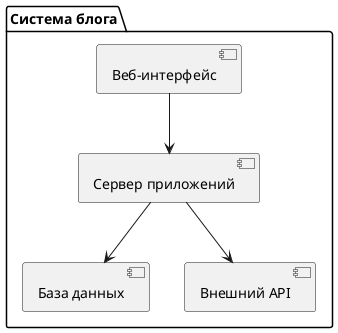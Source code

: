 @startuml
package "Система блога" {
  [Веб-интерфейс] --> [Сервер приложений]
  [Сервер приложений] --> [База данных]
  [Сервер приложений] --> [Внешний API]
}
@enduml
